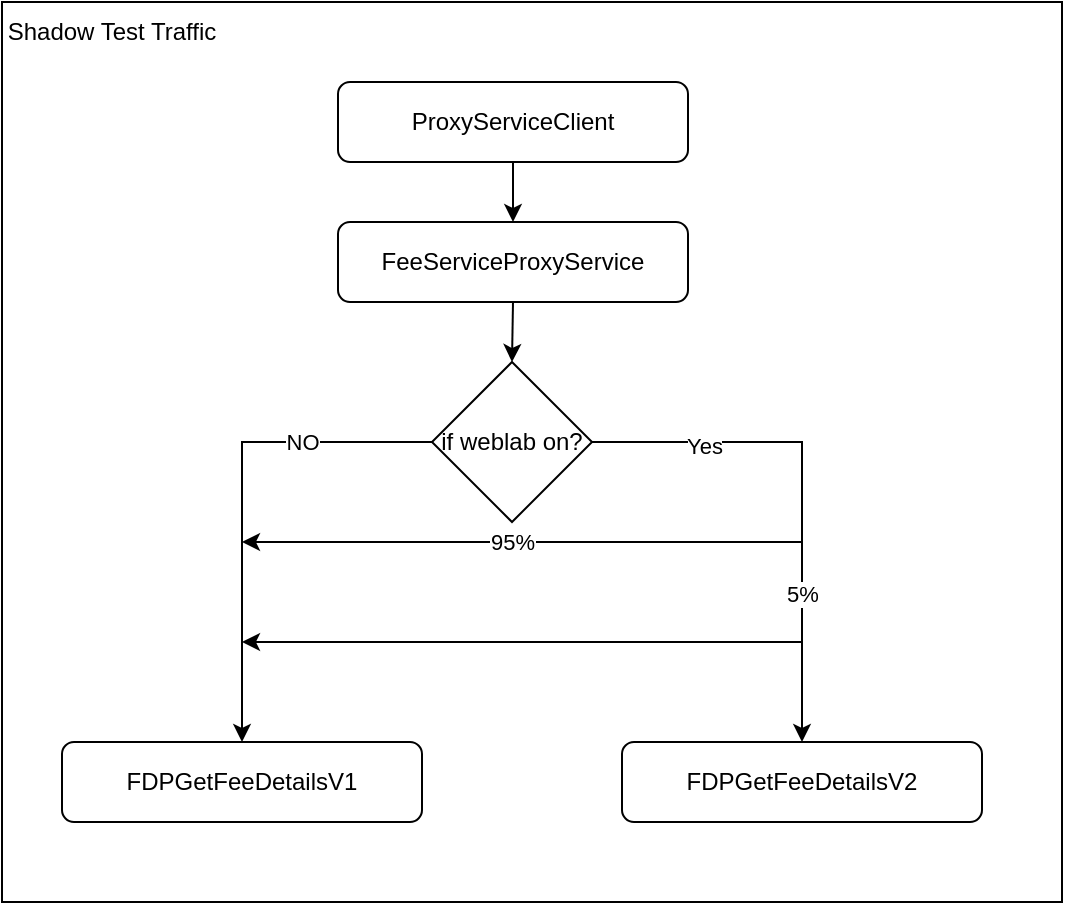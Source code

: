 <mxfile version="15.5.6" type="github">
  <diagram id="wZlXz-oQ_Jx3TWWxZmx-" name="Page-1">
    <mxGraphModel dx="1341" dy="796" grid="1" gridSize="10" guides="1" tooltips="1" connect="1" arrows="1" fold="1" page="1" pageScale="1" pageWidth="850" pageHeight="1100" math="0" shadow="0">
      <root>
        <mxCell id="0" />
        <mxCell id="1" parent="0" />
        <mxCell id="BzQlyPtnF97M_jebJq56-18" value="" style="rounded=0;whiteSpace=wrap;html=1;" vertex="1" parent="1">
          <mxGeometry x="170" y="80" width="530" height="450" as="geometry" />
        </mxCell>
        <mxCell id="BzQlyPtnF97M_jebJq56-8" style="edgeStyle=orthogonalEdgeStyle;rounded=0;orthogonalLoop=1;jettySize=auto;html=1;exitX=0.5;exitY=1;exitDx=0;exitDy=0;entryX=0.5;entryY=0;entryDx=0;entryDy=0;" edge="1" parent="1" source="BzQlyPtnF97M_jebJq56-2" target="BzQlyPtnF97M_jebJq56-5">
          <mxGeometry relative="1" as="geometry" />
        </mxCell>
        <mxCell id="BzQlyPtnF97M_jebJq56-2" value="FeeServiceProxyService" style="rounded=1;whiteSpace=wrap;html=1;" vertex="1" parent="1">
          <mxGeometry x="338" y="190" width="175" height="40" as="geometry" />
        </mxCell>
        <mxCell id="BzQlyPtnF97M_jebJq56-3" value="FDPGetFeeDetailsV1" style="rounded=1;whiteSpace=wrap;html=1;" vertex="1" parent="1">
          <mxGeometry x="200" y="450" width="180" height="40" as="geometry" />
        </mxCell>
        <mxCell id="BzQlyPtnF97M_jebJq56-4" value="FDPGetFeeDetailsV2" style="rounded=1;whiteSpace=wrap;html=1;" vertex="1" parent="1">
          <mxGeometry x="480" y="450" width="180" height="40" as="geometry" />
        </mxCell>
        <mxCell id="BzQlyPtnF97M_jebJq56-9" style="edgeStyle=orthogonalEdgeStyle;rounded=0;orthogonalLoop=1;jettySize=auto;html=1;exitX=0;exitY=0.5;exitDx=0;exitDy=0;entryX=0.5;entryY=0;entryDx=0;entryDy=0;" edge="1" parent="1" source="BzQlyPtnF97M_jebJq56-5" target="BzQlyPtnF97M_jebJq56-3">
          <mxGeometry relative="1" as="geometry" />
        </mxCell>
        <mxCell id="BzQlyPtnF97M_jebJq56-10" value="NO" style="edgeLabel;html=1;align=center;verticalAlign=middle;resizable=0;points=[];" vertex="1" connectable="0" parent="BzQlyPtnF97M_jebJq56-9">
          <mxGeometry x="-0.469" relative="1" as="geometry">
            <mxPoint as="offset" />
          </mxGeometry>
        </mxCell>
        <mxCell id="BzQlyPtnF97M_jebJq56-11" style="edgeStyle=orthogonalEdgeStyle;rounded=0;orthogonalLoop=1;jettySize=auto;html=1;exitX=1;exitY=0.5;exitDx=0;exitDy=0;entryX=0.5;entryY=0;entryDx=0;entryDy=0;" edge="1" parent="1" source="BzQlyPtnF97M_jebJq56-5" target="BzQlyPtnF97M_jebJq56-4">
          <mxGeometry relative="1" as="geometry">
            <mxPoint x="560" y="360" as="targetPoint" />
            <Array as="points">
              <mxPoint x="570" y="300" />
            </Array>
          </mxGeometry>
        </mxCell>
        <mxCell id="BzQlyPtnF97M_jebJq56-12" value="Yes" style="edgeLabel;html=1;align=center;verticalAlign=middle;resizable=0;points=[];" vertex="1" connectable="0" parent="BzQlyPtnF97M_jebJq56-11">
          <mxGeometry x="-0.564" y="-2" relative="1" as="geometry">
            <mxPoint as="offset" />
          </mxGeometry>
        </mxCell>
        <mxCell id="BzQlyPtnF97M_jebJq56-17" value="5%" style="edgeLabel;html=1;align=center;verticalAlign=middle;resizable=0;points=[];" vertex="1" connectable="0" parent="BzQlyPtnF97M_jebJq56-11">
          <mxGeometry x="0.388" relative="1" as="geometry">
            <mxPoint y="4" as="offset" />
          </mxGeometry>
        </mxCell>
        <mxCell id="BzQlyPtnF97M_jebJq56-5" value="if weblab on?" style="rhombus;whiteSpace=wrap;html=1;" vertex="1" parent="1">
          <mxGeometry x="385" y="260" width="80" height="80" as="geometry" />
        </mxCell>
        <mxCell id="BzQlyPtnF97M_jebJq56-7" value="" style="edgeStyle=orthogonalEdgeStyle;rounded=0;orthogonalLoop=1;jettySize=auto;html=1;" edge="1" parent="1" source="BzQlyPtnF97M_jebJq56-6" target="BzQlyPtnF97M_jebJq56-2">
          <mxGeometry relative="1" as="geometry" />
        </mxCell>
        <mxCell id="BzQlyPtnF97M_jebJq56-6" value="ProxyServiceClient" style="rounded=1;whiteSpace=wrap;html=1;" vertex="1" parent="1">
          <mxGeometry x="338" y="120" width="175" height="40" as="geometry" />
        </mxCell>
        <mxCell id="BzQlyPtnF97M_jebJq56-13" value="" style="endArrow=classic;html=1;rounded=0;" edge="1" parent="1">
          <mxGeometry width="50" height="50" relative="1" as="geometry">
            <mxPoint x="570" y="350" as="sourcePoint" />
            <mxPoint x="290" y="350" as="targetPoint" />
          </mxGeometry>
        </mxCell>
        <mxCell id="BzQlyPtnF97M_jebJq56-14" value="95%" style="edgeLabel;html=1;align=center;verticalAlign=middle;resizable=0;points=[];" vertex="1" connectable="0" parent="BzQlyPtnF97M_jebJq56-13">
          <mxGeometry x="-0.221" relative="1" as="geometry">
            <mxPoint x="-36" as="offset" />
          </mxGeometry>
        </mxCell>
        <mxCell id="BzQlyPtnF97M_jebJq56-15" value="" style="endArrow=classic;html=1;rounded=0;" edge="1" parent="1">
          <mxGeometry width="50" height="50" relative="1" as="geometry">
            <mxPoint x="570" y="400" as="sourcePoint" />
            <mxPoint x="290" y="400" as="targetPoint" />
          </mxGeometry>
        </mxCell>
        <mxCell id="BzQlyPtnF97M_jebJq56-19" value="Shadow Test Traffic" style="text;html=1;strokeColor=none;fillColor=none;align=center;verticalAlign=middle;whiteSpace=wrap;rounded=0;" vertex="1" parent="1">
          <mxGeometry x="170" y="80" width="110" height="30" as="geometry" />
        </mxCell>
      </root>
    </mxGraphModel>
  </diagram>
</mxfile>
